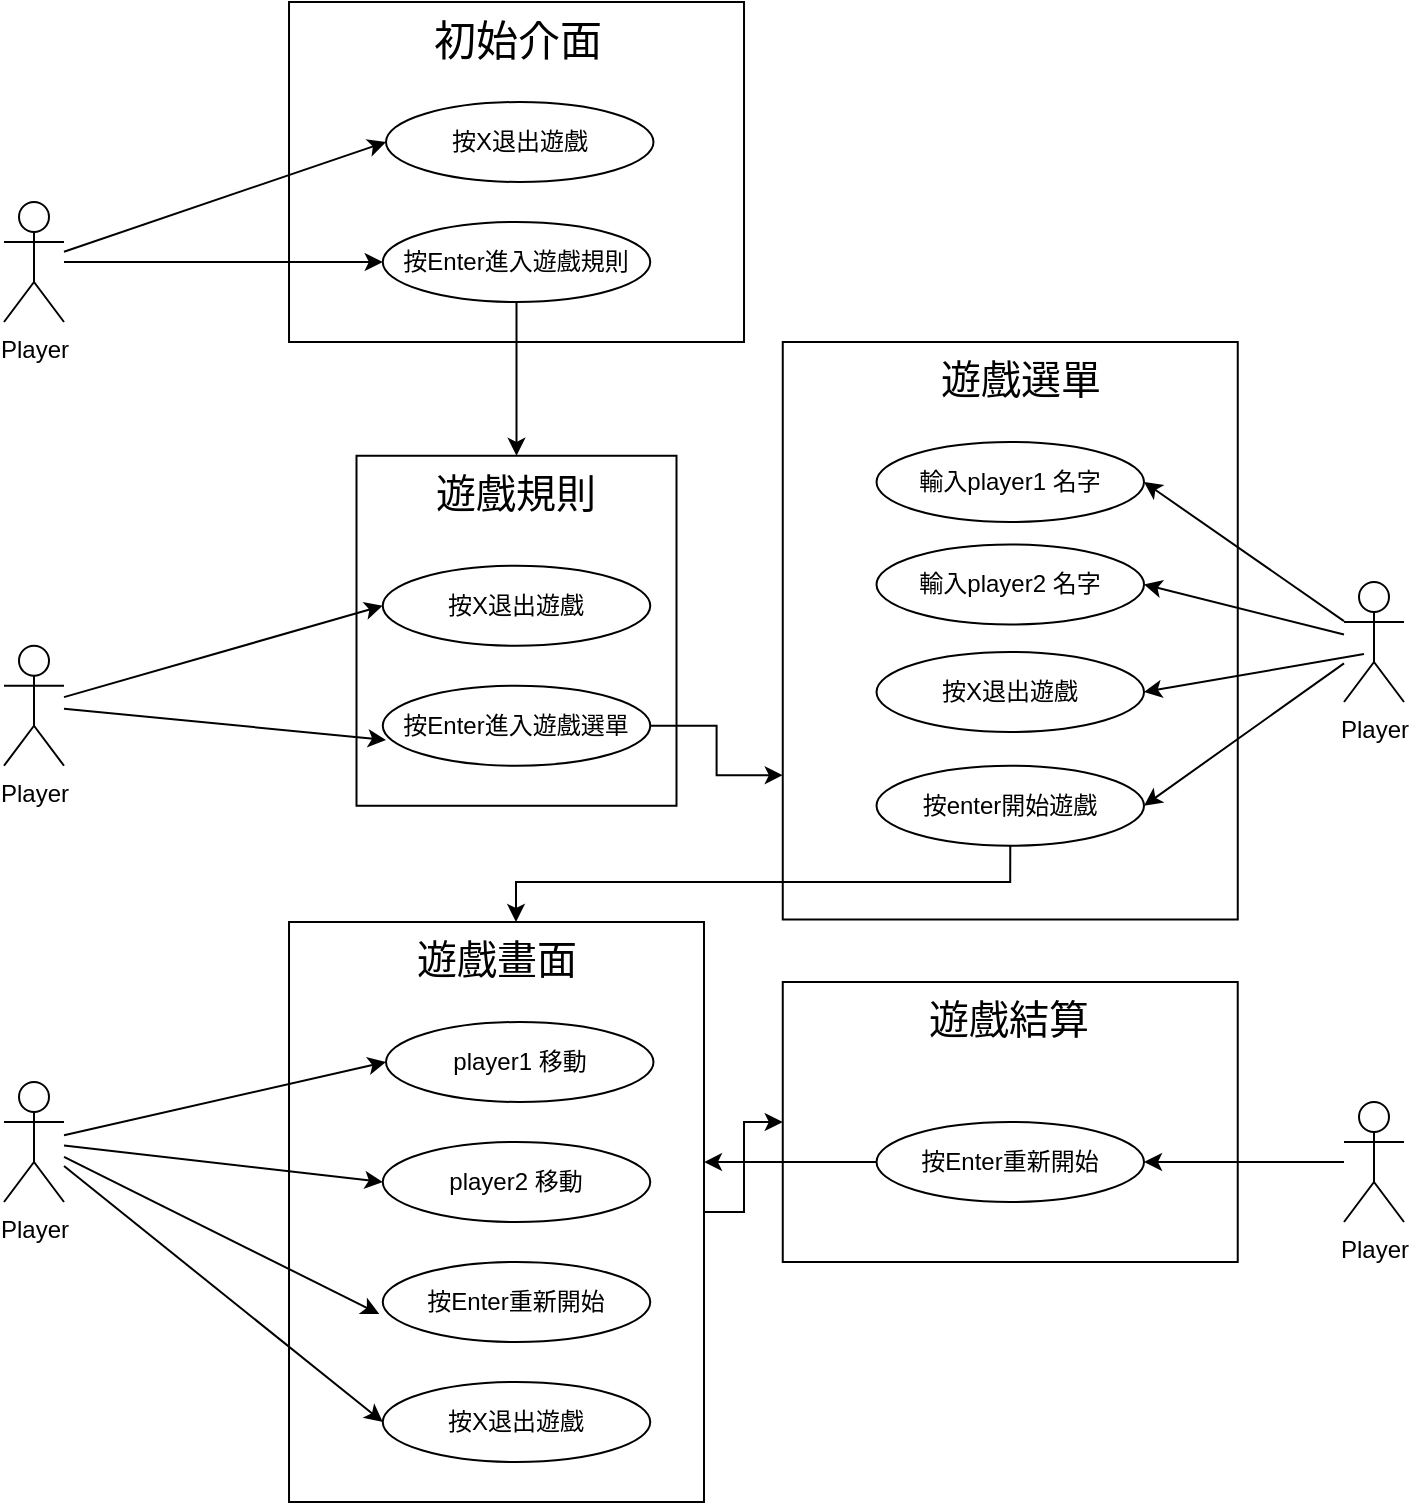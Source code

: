 <mxfile version="24.5.3" type="github">
  <diagram name="Page-1" id="fRFBAp2FJAGGFOrt1j17">
    <mxGraphModel dx="2074" dy="1116" grid="1" gridSize="10" guides="1" tooltips="1" connect="1" arrows="1" fold="1" page="1" pageScale="1" pageWidth="850" pageHeight="1100" math="0" shadow="0">
      <root>
        <mxCell id="0" />
        <mxCell id="1" parent="0" />
        <mxCell id="SlgMJF4G2B78e_q-rDhP-2" value="&lt;font style=&quot;font-size: 20px;&quot;&gt;&amp;nbsp; 遊戲選單&lt;/font&gt;" style="rounded=0;whiteSpace=wrap;html=1;verticalAlign=top;" parent="1" vertex="1">
          <mxGeometry x="489.38" y="220" width="227.5" height="288.75" as="geometry" />
        </mxCell>
        <mxCell id="xJiju8EmI6elYY2MbiO--6" style="edgeStyle=orthogonalEdgeStyle;rounded=0;orthogonalLoop=1;jettySize=auto;html=1;entryX=0;entryY=0.5;entryDx=0;entryDy=0;" edge="1" parent="1" source="KAFOnqnanLpudtP8_fwG-33" target="xJiju8EmI6elYY2MbiO--1">
          <mxGeometry relative="1" as="geometry" />
        </mxCell>
        <mxCell id="KAFOnqnanLpudtP8_fwG-33" value="&lt;font style=&quot;font-size: 20px;&quot;&gt;遊戲畫面&lt;/font&gt;" style="rounded=0;whiteSpace=wrap;html=1;align=center;verticalAlign=top;" parent="1" vertex="1">
          <mxGeometry x="242.51" y="510" width="207.49" height="290" as="geometry" />
        </mxCell>
        <mxCell id="KAFOnqnanLpudtP8_fwG-2" value="&lt;font style=&quot;font-size: 21px;&quot;&gt;初始介面&lt;/font&gt;" style="rounded=0;whiteSpace=wrap;html=1;verticalAlign=top;" parent="1" vertex="1">
          <mxGeometry x="242.51" y="50" width="227.5" height="170" as="geometry" />
        </mxCell>
        <mxCell id="KAFOnqnanLpudtP8_fwG-14" style="rounded=0;orthogonalLoop=1;jettySize=auto;html=1;entryX=0;entryY=0.5;entryDx=0;entryDy=0;" parent="1" source="KAFOnqnanLpudtP8_fwG-1" target="SlgMJF4G2B78e_q-rDhP-9" edge="1">
          <mxGeometry relative="1" as="geometry">
            <mxPoint x="296.25" y="230" as="targetPoint" />
          </mxGeometry>
        </mxCell>
        <mxCell id="KAFOnqnanLpudtP8_fwG-15" style="rounded=0;orthogonalLoop=1;jettySize=auto;html=1;entryX=0;entryY=0.5;entryDx=0;entryDy=0;" parent="1" source="KAFOnqnanLpudtP8_fwG-1" target="KAFOnqnanLpudtP8_fwG-10" edge="1">
          <mxGeometry relative="1" as="geometry" />
        </mxCell>
        <mxCell id="KAFOnqnanLpudtP8_fwG-1" value="Player" style="shape=umlActor;verticalLabelPosition=bottom;verticalAlign=top;html=1;outlineConnect=0;" parent="1" vertex="1">
          <mxGeometry x="100" y="150" width="30" height="60" as="geometry" />
        </mxCell>
        <mxCell id="KAFOnqnanLpudtP8_fwG-20" style="edgeStyle=orthogonalEdgeStyle;rounded=0;orthogonalLoop=1;jettySize=auto;html=1;strokeColor=default;align=center;verticalAlign=middle;fontFamily=Helvetica;fontSize=11;fontColor=default;labelBackgroundColor=default;endArrow=classic;entryX=0.5;entryY=0;entryDx=0;entryDy=0;" parent="1" source="KAFOnqnanLpudtP8_fwG-10" target="KAFOnqnanLpudtP8_fwG-26" edge="1">
          <mxGeometry relative="1" as="geometry">
            <mxPoint x="356" y="288" as="targetPoint" />
          </mxGeometry>
        </mxCell>
        <mxCell id="KAFOnqnanLpudtP8_fwG-10" value="按Enter進入遊戲規則" style="ellipse;whiteSpace=wrap;html=1;" parent="1" vertex="1">
          <mxGeometry x="289.38" y="160" width="133.75" height="40" as="geometry" />
        </mxCell>
        <mxCell id="lvF6_4PotguvGT_02k-U-1" value="Player" style="shape=umlActor;verticalLabelPosition=bottom;verticalAlign=top;html=1;outlineConnect=0;" parent="1" vertex="1">
          <mxGeometry x="100" y="371.87" width="30" height="60" as="geometry" />
        </mxCell>
        <mxCell id="KAFOnqnanLpudtP8_fwG-37" style="rounded=0;orthogonalLoop=1;jettySize=auto;html=1;entryX=0;entryY=0.5;entryDx=0;entryDy=0;strokeColor=default;align=center;verticalAlign=middle;fontFamily=Helvetica;fontSize=11;fontColor=default;labelBackgroundColor=default;endArrow=classic;" parent="1" source="lvF6_4PotguvGT_02k-U-2" target="KAFOnqnanLpudtP8_fwG-36" edge="1">
          <mxGeometry relative="1" as="geometry" />
        </mxCell>
        <mxCell id="KAFOnqnanLpudtP8_fwG-41" style="rounded=0;orthogonalLoop=1;jettySize=auto;html=1;entryX=0;entryY=0.5;entryDx=0;entryDy=0;strokeColor=default;align=center;verticalAlign=middle;fontFamily=Helvetica;fontSize=11;fontColor=default;labelBackgroundColor=default;endArrow=classic;" parent="1" source="lvF6_4PotguvGT_02k-U-2" target="KAFOnqnanLpudtP8_fwG-40" edge="1">
          <mxGeometry relative="1" as="geometry" />
        </mxCell>
        <mxCell id="KAFOnqnanLpudtP8_fwG-44" style="rounded=0;orthogonalLoop=1;jettySize=auto;html=1;entryX=0;entryY=0.5;entryDx=0;entryDy=0;strokeColor=default;align=center;verticalAlign=middle;fontFamily=Helvetica;fontSize=11;fontColor=default;labelBackgroundColor=default;endArrow=classic;" parent="1" source="lvF6_4PotguvGT_02k-U-2" target="KAFOnqnanLpudtP8_fwG-42" edge="1">
          <mxGeometry relative="1" as="geometry" />
        </mxCell>
        <mxCell id="lvF6_4PotguvGT_02k-U-2" value="Player" style="shape=umlActor;verticalLabelPosition=bottom;verticalAlign=top;html=1;outlineConnect=0;" parent="1" vertex="1">
          <mxGeometry x="100" y="590" width="30" height="60" as="geometry" />
        </mxCell>
        <mxCell id="KAFOnqnanLpudtP8_fwG-26" value="&lt;font style=&quot;font-size: 20px;&quot;&gt;遊戲規則&lt;/font&gt;" style="rounded=0;whiteSpace=wrap;html=1;align=center;verticalAlign=top;" parent="1" vertex="1">
          <mxGeometry x="276.25" y="276.88" width="160" height="175" as="geometry" />
        </mxCell>
        <mxCell id="KAFOnqnanLpudtP8_fwG-46" style="edgeStyle=orthogonalEdgeStyle;rounded=0;orthogonalLoop=1;jettySize=auto;html=1;strokeColor=default;align=center;verticalAlign=middle;fontFamily=Helvetica;fontSize=11;fontColor=default;labelBackgroundColor=default;endArrow=classic;exitX=0.5;exitY=1;exitDx=0;exitDy=0;" parent="1" source="KAFOnqnanLpudtP8_fwG-31" target="KAFOnqnanLpudtP8_fwG-33" edge="1">
          <mxGeometry relative="1" as="geometry">
            <Array as="points">
              <mxPoint x="603" y="490" />
              <mxPoint x="356" y="490" />
            </Array>
          </mxGeometry>
        </mxCell>
        <mxCell id="KAFOnqnanLpudtP8_fwG-31" value="按enter開始遊戲" style="ellipse;whiteSpace=wrap;html=1;" parent="1" vertex="1">
          <mxGeometry x="536.26" y="431.87" width="133.75" height="40" as="geometry" />
        </mxCell>
        <mxCell id="KAFOnqnanLpudtP8_fwG-35" value="按Enter重新開始" style="ellipse;whiteSpace=wrap;html=1;" parent="1" vertex="1">
          <mxGeometry x="289.38" y="680" width="133.75" height="40" as="geometry" />
        </mxCell>
        <mxCell id="KAFOnqnanLpudtP8_fwG-36" value="player1 移動" style="ellipse;whiteSpace=wrap;html=1;" parent="1" vertex="1">
          <mxGeometry x="291" y="560" width="133.75" height="40" as="geometry" />
        </mxCell>
        <mxCell id="KAFOnqnanLpudtP8_fwG-39" style="rounded=0;orthogonalLoop=1;jettySize=auto;html=1;entryX=-0.013;entryY=0.65;entryDx=0;entryDy=0;entryPerimeter=0;strokeColor=default;align=center;verticalAlign=middle;fontFamily=Helvetica;fontSize=11;fontColor=default;labelBackgroundColor=default;endArrow=classic;" parent="1" source="lvF6_4PotguvGT_02k-U-2" target="KAFOnqnanLpudtP8_fwG-35" edge="1">
          <mxGeometry relative="1" as="geometry" />
        </mxCell>
        <mxCell id="KAFOnqnanLpudtP8_fwG-40" value="player2 移動" style="ellipse;whiteSpace=wrap;html=1;" parent="1" vertex="1">
          <mxGeometry x="289.38" y="620" width="133.75" height="40" as="geometry" />
        </mxCell>
        <mxCell id="KAFOnqnanLpudtP8_fwG-42" value="按X退出遊戲" style="ellipse;whiteSpace=wrap;html=1;" parent="1" vertex="1">
          <mxGeometry x="289.38" y="740" width="133.75" height="40" as="geometry" />
        </mxCell>
        <mxCell id="SlgMJF4G2B78e_q-rDhP-3" value="輸入player2&lt;span style=&quot;background-color: initial;&quot;&gt;&amp;nbsp;名字&lt;/span&gt;" style="ellipse;whiteSpace=wrap;html=1;" parent="1" vertex="1">
          <mxGeometry x="536.26" y="321.25" width="133.75" height="40" as="geometry" />
        </mxCell>
        <mxCell id="SlgMJF4G2B78e_q-rDhP-4" value="輸入player1 名字" style="ellipse;whiteSpace=wrap;html=1;" parent="1" vertex="1">
          <mxGeometry x="536.26" y="270" width="133.75" height="40" as="geometry" />
        </mxCell>
        <mxCell id="SlgMJF4G2B78e_q-rDhP-6" value="按X退出遊戲" style="ellipse;whiteSpace=wrap;html=1;" parent="1" vertex="1">
          <mxGeometry x="536.26" y="375" width="133.75" height="40" as="geometry" />
        </mxCell>
        <mxCell id="SlgMJF4G2B78e_q-rDhP-9" value="按X退出遊戲" style="ellipse;whiteSpace=wrap;html=1;" parent="1" vertex="1">
          <mxGeometry x="291" y="100" width="133.75" height="40" as="geometry" />
        </mxCell>
        <mxCell id="SlgMJF4G2B78e_q-rDhP-10" value="按X退出遊戲" style="ellipse;whiteSpace=wrap;html=1;" parent="1" vertex="1">
          <mxGeometry x="289.38" y="331.87" width="133.75" height="40" as="geometry" />
        </mxCell>
        <mxCell id="SlgMJF4G2B78e_q-rDhP-12" style="edgeStyle=orthogonalEdgeStyle;rounded=0;orthogonalLoop=1;jettySize=auto;html=1;entryX=0;entryY=0.75;entryDx=0;entryDy=0;" parent="1" source="SlgMJF4G2B78e_q-rDhP-11" target="SlgMJF4G2B78e_q-rDhP-2" edge="1">
          <mxGeometry relative="1" as="geometry" />
        </mxCell>
        <mxCell id="SlgMJF4G2B78e_q-rDhP-11" value="按Enter進入遊戲選單" style="ellipse;whiteSpace=wrap;html=1;" parent="1" vertex="1">
          <mxGeometry x="289.39" y="391.87" width="133.75" height="40" as="geometry" />
        </mxCell>
        <mxCell id="SlgMJF4G2B78e_q-rDhP-13" style="rounded=0;orthogonalLoop=1;jettySize=auto;html=1;entryX=0;entryY=0.5;entryDx=0;entryDy=0;" parent="1" source="lvF6_4PotguvGT_02k-U-1" target="SlgMJF4G2B78e_q-rDhP-10" edge="1">
          <mxGeometry relative="1" as="geometry">
            <mxPoint x="140" y="185" as="sourcePoint" />
            <mxPoint x="301" y="130" as="targetPoint" />
          </mxGeometry>
        </mxCell>
        <mxCell id="SlgMJF4G2B78e_q-rDhP-14" style="rounded=0;orthogonalLoop=1;jettySize=auto;html=1;entryX=0.012;entryY=0.678;entryDx=0;entryDy=0;entryPerimeter=0;" parent="1" source="lvF6_4PotguvGT_02k-U-1" target="SlgMJF4G2B78e_q-rDhP-11" edge="1">
          <mxGeometry relative="1" as="geometry">
            <mxPoint x="140" y="408" as="sourcePoint" />
            <mxPoint x="299" y="362" as="targetPoint" />
          </mxGeometry>
        </mxCell>
        <mxCell id="SlgMJF4G2B78e_q-rDhP-16" value="Player" style="shape=umlActor;verticalLabelPosition=bottom;verticalAlign=top;html=1;outlineConnect=0;" parent="1" vertex="1">
          <mxGeometry x="770" y="340" width="30" height="60" as="geometry" />
        </mxCell>
        <mxCell id="SlgMJF4G2B78e_q-rDhP-17" style="rounded=0;orthogonalLoop=1;jettySize=auto;html=1;entryX=1;entryY=0.5;entryDx=0;entryDy=0;" parent="1" source="SlgMJF4G2B78e_q-rDhP-16" target="SlgMJF4G2B78e_q-rDhP-4" edge="1">
          <mxGeometry relative="1" as="geometry">
            <mxPoint x="140" y="408" as="sourcePoint" />
            <mxPoint x="770" y="170" as="targetPoint" />
          </mxGeometry>
        </mxCell>
        <mxCell id="SlgMJF4G2B78e_q-rDhP-18" style="rounded=0;orthogonalLoop=1;jettySize=auto;html=1;entryX=1;entryY=0.5;entryDx=0;entryDy=0;" parent="1" source="SlgMJF4G2B78e_q-rDhP-16" target="SlgMJF4G2B78e_q-rDhP-3" edge="1">
          <mxGeometry relative="1" as="geometry">
            <mxPoint x="760" y="490" as="sourcePoint" />
            <mxPoint x="780" y="370" as="targetPoint" />
          </mxGeometry>
        </mxCell>
        <mxCell id="SlgMJF4G2B78e_q-rDhP-19" style="rounded=0;orthogonalLoop=1;jettySize=auto;html=1;entryX=1;entryY=0.5;entryDx=0;entryDy=0;" parent="1" target="SlgMJF4G2B78e_q-rDhP-6" edge="1">
          <mxGeometry relative="1" as="geometry">
            <mxPoint x="780" y="376" as="sourcePoint" />
            <mxPoint x="680" y="351" as="targetPoint" />
          </mxGeometry>
        </mxCell>
        <mxCell id="SlgMJF4G2B78e_q-rDhP-20" style="rounded=0;orthogonalLoop=1;jettySize=auto;html=1;entryX=1;entryY=0.5;entryDx=0;entryDy=0;" parent="1" source="SlgMJF4G2B78e_q-rDhP-16" target="KAFOnqnanLpudtP8_fwG-31" edge="1">
          <mxGeometry relative="1" as="geometry">
            <mxPoint x="790" y="386" as="sourcePoint" />
            <mxPoint x="690" y="361" as="targetPoint" />
          </mxGeometry>
        </mxCell>
        <mxCell id="xJiju8EmI6elYY2MbiO--1" value="&lt;font style=&quot;font-size: 20px;&quot;&gt;遊戲結算&lt;/font&gt;" style="rounded=0;whiteSpace=wrap;html=1;align=center;verticalAlign=top;" vertex="1" parent="1">
          <mxGeometry x="489.38" y="540" width="227.49" height="140" as="geometry" />
        </mxCell>
        <mxCell id="xJiju8EmI6elYY2MbiO--2" value="按Enter重新開始" style="ellipse;whiteSpace=wrap;html=1;" vertex="1" parent="1">
          <mxGeometry x="536.26" y="610" width="133.75" height="40" as="geometry" />
        </mxCell>
        <mxCell id="xJiju8EmI6elYY2MbiO--5" value="" style="edgeStyle=orthogonalEdgeStyle;rounded=0;orthogonalLoop=1;jettySize=auto;html=1;" edge="1" parent="1" source="xJiju8EmI6elYY2MbiO--4" target="xJiju8EmI6elYY2MbiO--2">
          <mxGeometry relative="1" as="geometry" />
        </mxCell>
        <mxCell id="xJiju8EmI6elYY2MbiO--4" value="Player" style="shape=umlActor;verticalLabelPosition=bottom;verticalAlign=top;html=1;outlineConnect=0;" vertex="1" parent="1">
          <mxGeometry x="770" y="600" width="30" height="60" as="geometry" />
        </mxCell>
        <mxCell id="xJiju8EmI6elYY2MbiO--7" style="edgeStyle=orthogonalEdgeStyle;rounded=0;orthogonalLoop=1;jettySize=auto;html=1;entryX=1;entryY=0.414;entryDx=0;entryDy=0;entryPerimeter=0;" edge="1" parent="1" source="xJiju8EmI6elYY2MbiO--2" target="KAFOnqnanLpudtP8_fwG-33">
          <mxGeometry relative="1" as="geometry" />
        </mxCell>
      </root>
    </mxGraphModel>
  </diagram>
</mxfile>
